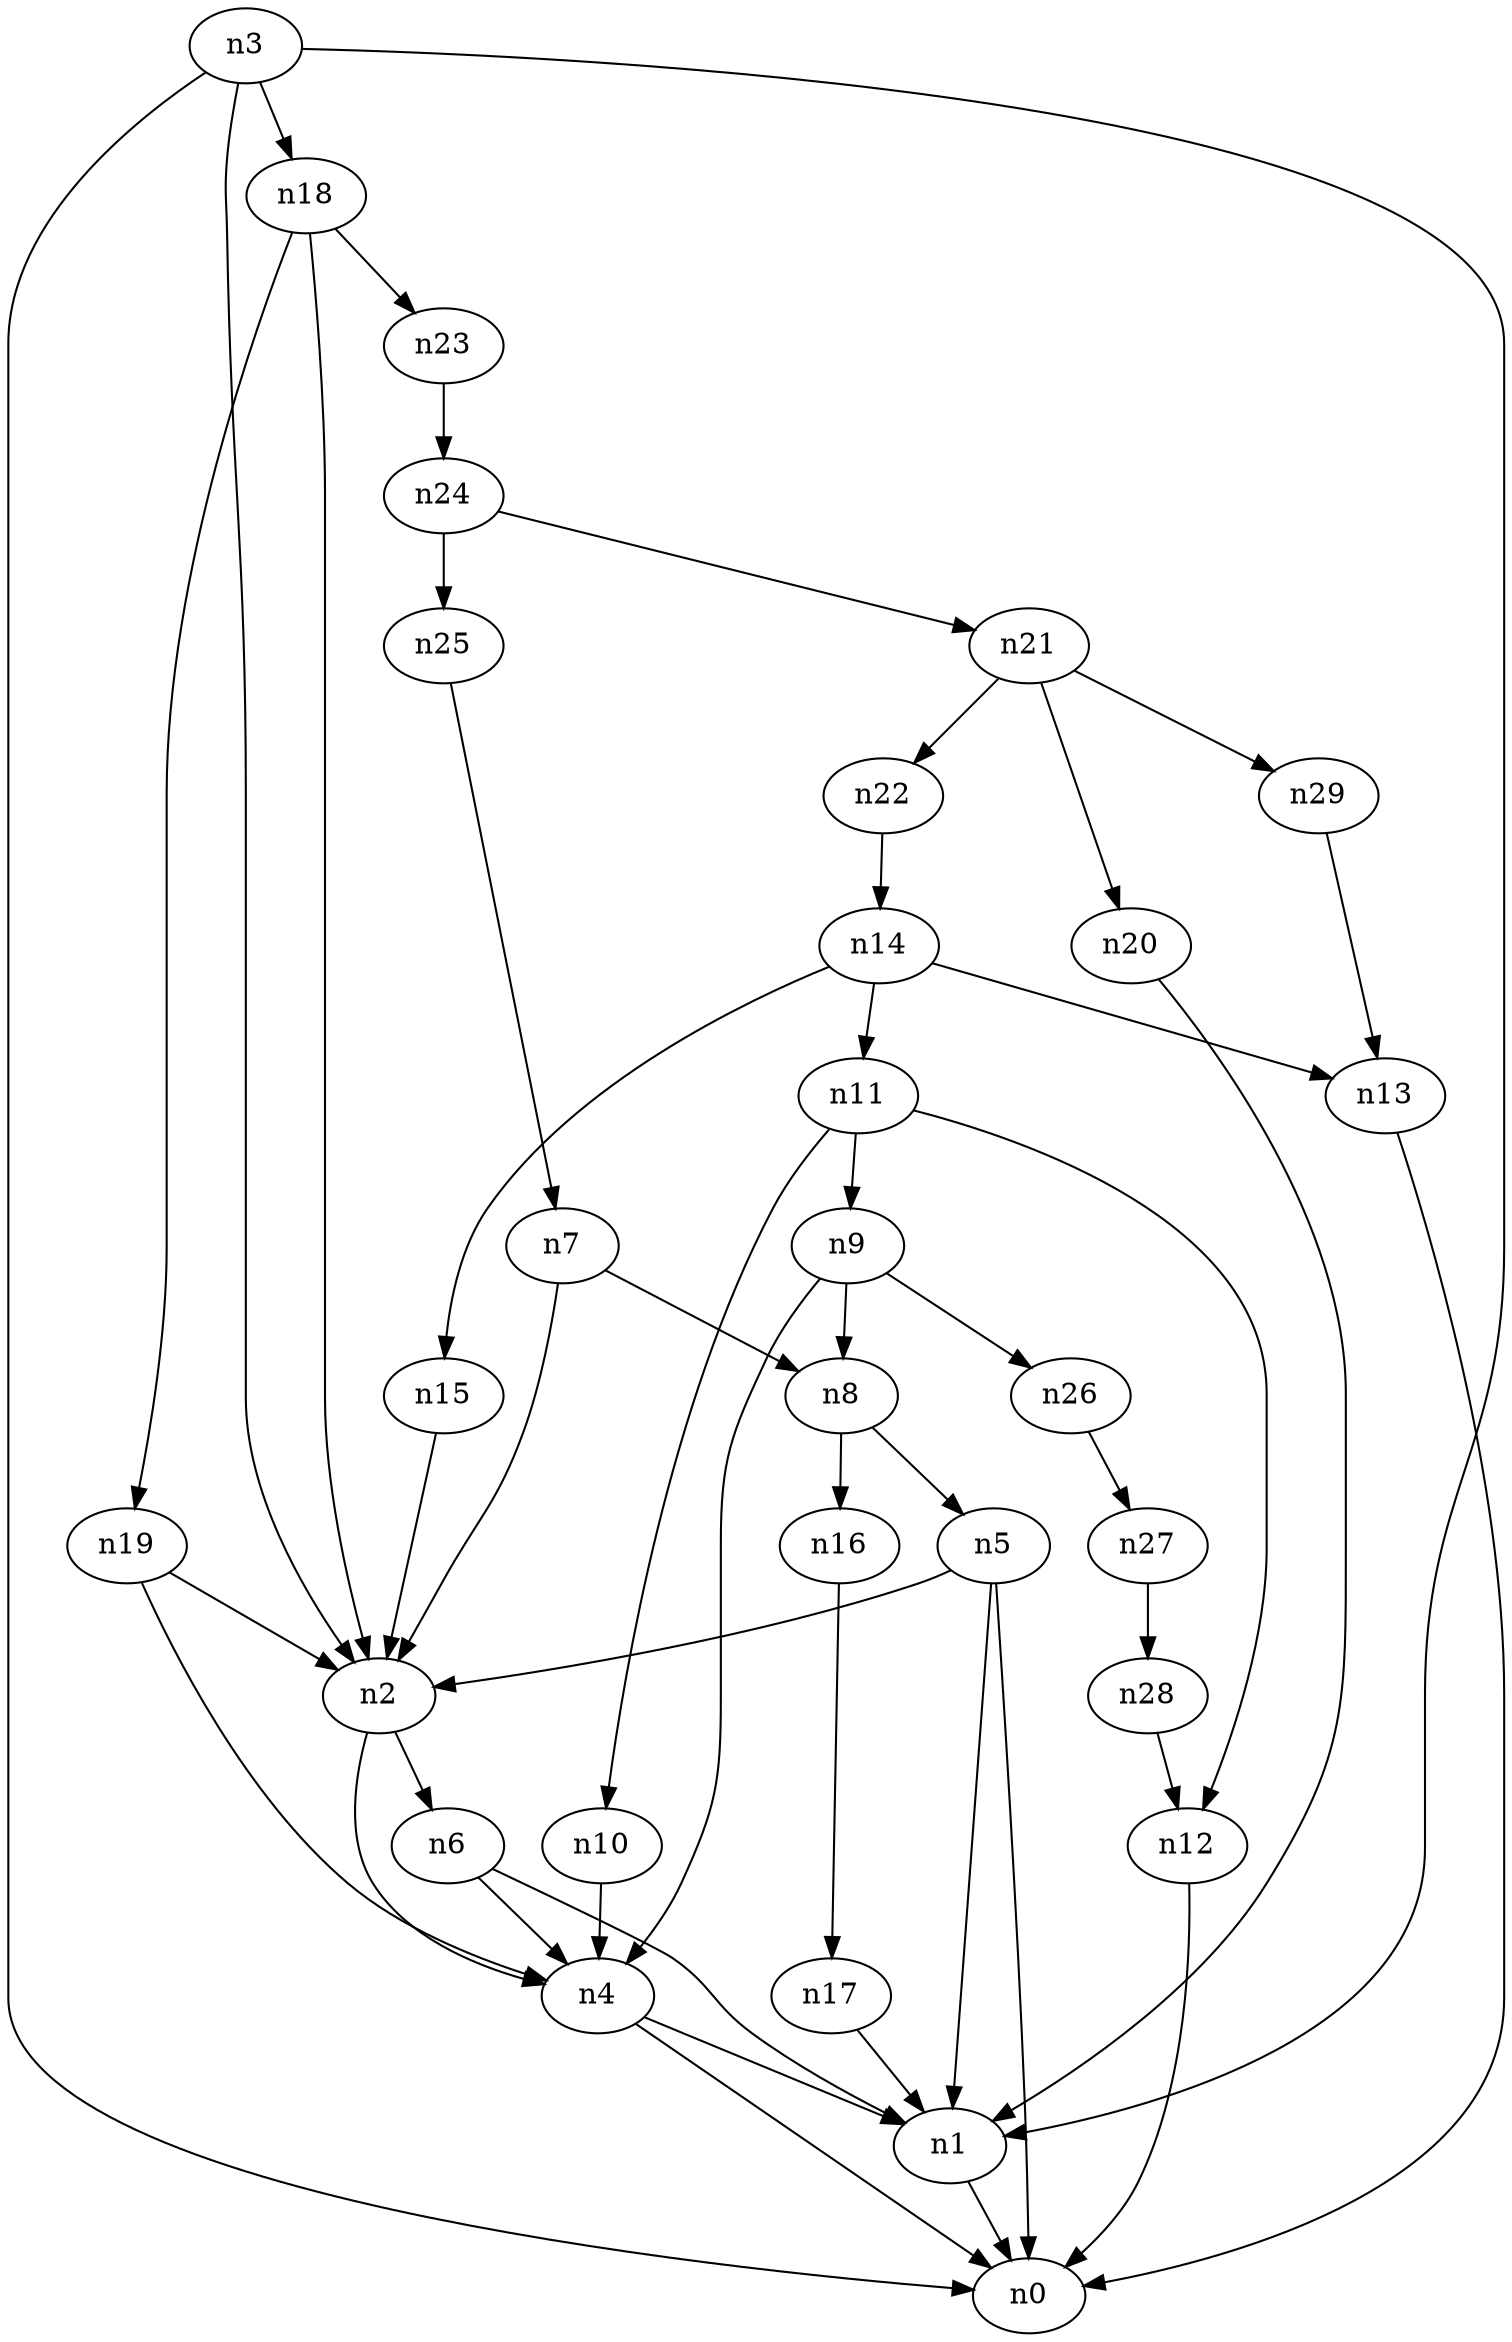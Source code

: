 digraph G {
	n1 -> n0	 [_graphml_id=e11];
	n2 -> n4	 [_graphml_id=e7];
	n2 -> n6	 [_graphml_id=e10];
	n3 -> n0	 [_graphml_id=e0];
	n3 -> n1	 [_graphml_id=e3];
	n3 -> n2	 [_graphml_id=e6];
	n3 -> n18	 [_graphml_id=e30];
	n4 -> n0	 [_graphml_id=e1];
	n4 -> n1	 [_graphml_id=e4];
	n5 -> n0	 [_graphml_id=e2];
	n5 -> n1	 [_graphml_id=e5];
	n5 -> n2	 [_graphml_id=e8];
	n6 -> n1	 [_graphml_id=e9];
	n6 -> n4	 [_graphml_id=e12];
	n7 -> n2	 [_graphml_id=e13];
	n7 -> n8	 [_graphml_id=e14];
	n8 -> n5	 [_graphml_id=e22];
	n8 -> n16	 [_graphml_id=e27];
	n9 -> n4	 [_graphml_id=e16];
	n9 -> n8	 [_graphml_id=e15];
	n9 -> n26	 [_graphml_id=e45];
	n10 -> n4	 [_graphml_id=e17];
	n11 -> n9	 [_graphml_id=e19];
	n11 -> n10	 [_graphml_id=e18];
	n11 -> n12	 [_graphml_id=e20];
	n12 -> n0	 [_graphml_id=e21];
	n13 -> n0	 [_graphml_id=e23];
	n14 -> n11	 [_graphml_id=e44];
	n14 -> n13	 [_graphml_id=e24];
	n14 -> n15	 [_graphml_id=e25];
	n15 -> n2	 [_graphml_id=e26];
	n16 -> n17	 [_graphml_id=e28];
	n17 -> n1	 [_graphml_id=e29];
	n18 -> n2	 [_graphml_id=e31];
	n18 -> n19	 [_graphml_id=e34];
	n18 -> n23	 [_graphml_id=e39];
	n19 -> n2	 [_graphml_id=e32];
	n19 -> n4	 [_graphml_id=e33];
	n20 -> n1	 [_graphml_id=e35];
	n21 -> n20	 [_graphml_id=e36];
	n21 -> n22	 [_graphml_id=e37];
	n21 -> n29	 [_graphml_id=e49];
	n22 -> n14	 [_graphml_id=e38];
	n23 -> n24	 [_graphml_id=e40];
	n24 -> n21	 [_graphml_id=e41];
	n24 -> n25	 [_graphml_id=e43];
	n25 -> n7	 [_graphml_id=e42];
	n26 -> n27	 [_graphml_id=e46];
	n27 -> n28	 [_graphml_id=e47];
	n28 -> n12	 [_graphml_id=e48];
	n29 -> n13	 [_graphml_id=e50];
}
